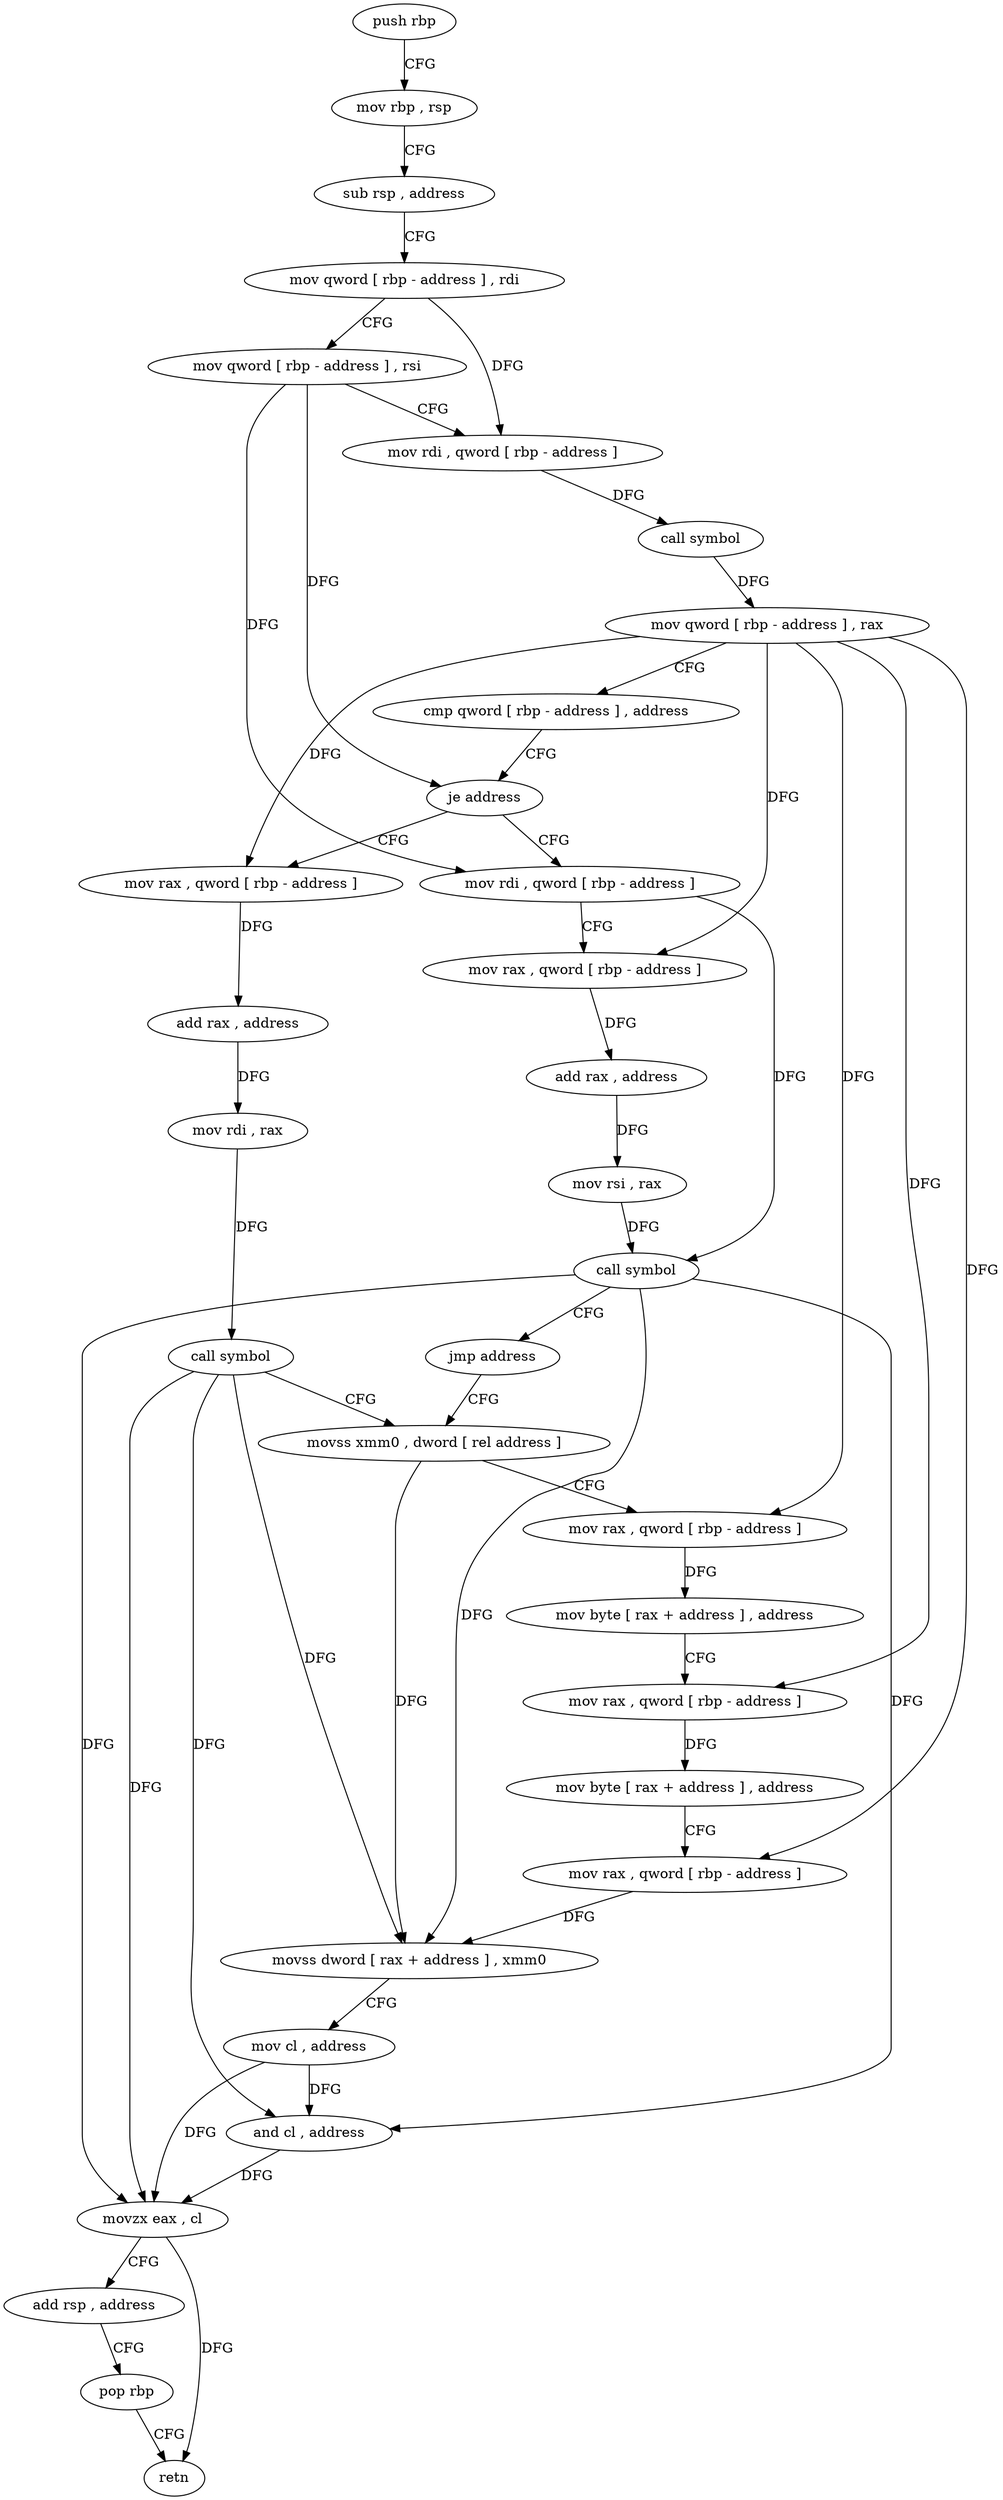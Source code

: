 digraph "func" {
"4284000" [label = "push rbp" ]
"4284001" [label = "mov rbp , rsp" ]
"4284004" [label = "sub rsp , address" ]
"4284008" [label = "mov qword [ rbp - address ] , rdi" ]
"4284012" [label = "mov qword [ rbp - address ] , rsi" ]
"4284016" [label = "mov rdi , qword [ rbp - address ]" ]
"4284020" [label = "call symbol" ]
"4284025" [label = "mov qword [ rbp - address ] , rax" ]
"4284029" [label = "cmp qword [ rbp - address ] , address" ]
"4284034" [label = "je address" ]
"4284067" [label = "mov rax , qword [ rbp - address ]" ]
"4284040" [label = "mov rdi , qword [ rbp - address ]" ]
"4284071" [label = "add rax , address" ]
"4284077" [label = "mov rdi , rax" ]
"4284080" [label = "call symbol" ]
"4284085" [label = "movss xmm0 , dword [ rel address ]" ]
"4284044" [label = "mov rax , qword [ rbp - address ]" ]
"4284048" [label = "add rax , address" ]
"4284054" [label = "mov rsi , rax" ]
"4284057" [label = "call symbol" ]
"4284062" [label = "jmp address" ]
"4284093" [label = "mov rax , qword [ rbp - address ]" ]
"4284097" [label = "mov byte [ rax + address ] , address" ]
"4284101" [label = "mov rax , qword [ rbp - address ]" ]
"4284105" [label = "mov byte [ rax + address ] , address" ]
"4284109" [label = "mov rax , qword [ rbp - address ]" ]
"4284113" [label = "movss dword [ rax + address ] , xmm0" ]
"4284118" [label = "mov cl , address" ]
"4284120" [label = "and cl , address" ]
"4284123" [label = "movzx eax , cl" ]
"4284126" [label = "add rsp , address" ]
"4284130" [label = "pop rbp" ]
"4284131" [label = "retn" ]
"4284000" -> "4284001" [ label = "CFG" ]
"4284001" -> "4284004" [ label = "CFG" ]
"4284004" -> "4284008" [ label = "CFG" ]
"4284008" -> "4284012" [ label = "CFG" ]
"4284008" -> "4284016" [ label = "DFG" ]
"4284012" -> "4284016" [ label = "CFG" ]
"4284012" -> "4284034" [ label = "DFG" ]
"4284012" -> "4284040" [ label = "DFG" ]
"4284016" -> "4284020" [ label = "DFG" ]
"4284020" -> "4284025" [ label = "DFG" ]
"4284025" -> "4284029" [ label = "CFG" ]
"4284025" -> "4284067" [ label = "DFG" ]
"4284025" -> "4284044" [ label = "DFG" ]
"4284025" -> "4284093" [ label = "DFG" ]
"4284025" -> "4284101" [ label = "DFG" ]
"4284025" -> "4284109" [ label = "DFG" ]
"4284029" -> "4284034" [ label = "CFG" ]
"4284034" -> "4284067" [ label = "CFG" ]
"4284034" -> "4284040" [ label = "CFG" ]
"4284067" -> "4284071" [ label = "DFG" ]
"4284040" -> "4284044" [ label = "CFG" ]
"4284040" -> "4284057" [ label = "DFG" ]
"4284071" -> "4284077" [ label = "DFG" ]
"4284077" -> "4284080" [ label = "DFG" ]
"4284080" -> "4284085" [ label = "CFG" ]
"4284080" -> "4284120" [ label = "DFG" ]
"4284080" -> "4284123" [ label = "DFG" ]
"4284080" -> "4284113" [ label = "DFG" ]
"4284085" -> "4284093" [ label = "CFG" ]
"4284085" -> "4284113" [ label = "DFG" ]
"4284044" -> "4284048" [ label = "DFG" ]
"4284048" -> "4284054" [ label = "DFG" ]
"4284054" -> "4284057" [ label = "DFG" ]
"4284057" -> "4284062" [ label = "CFG" ]
"4284057" -> "4284120" [ label = "DFG" ]
"4284057" -> "4284123" [ label = "DFG" ]
"4284057" -> "4284113" [ label = "DFG" ]
"4284062" -> "4284085" [ label = "CFG" ]
"4284093" -> "4284097" [ label = "DFG" ]
"4284097" -> "4284101" [ label = "CFG" ]
"4284101" -> "4284105" [ label = "DFG" ]
"4284105" -> "4284109" [ label = "CFG" ]
"4284109" -> "4284113" [ label = "DFG" ]
"4284113" -> "4284118" [ label = "CFG" ]
"4284118" -> "4284120" [ label = "DFG" ]
"4284118" -> "4284123" [ label = "DFG" ]
"4284120" -> "4284123" [ label = "DFG" ]
"4284123" -> "4284126" [ label = "CFG" ]
"4284123" -> "4284131" [ label = "DFG" ]
"4284126" -> "4284130" [ label = "CFG" ]
"4284130" -> "4284131" [ label = "CFG" ]
}
